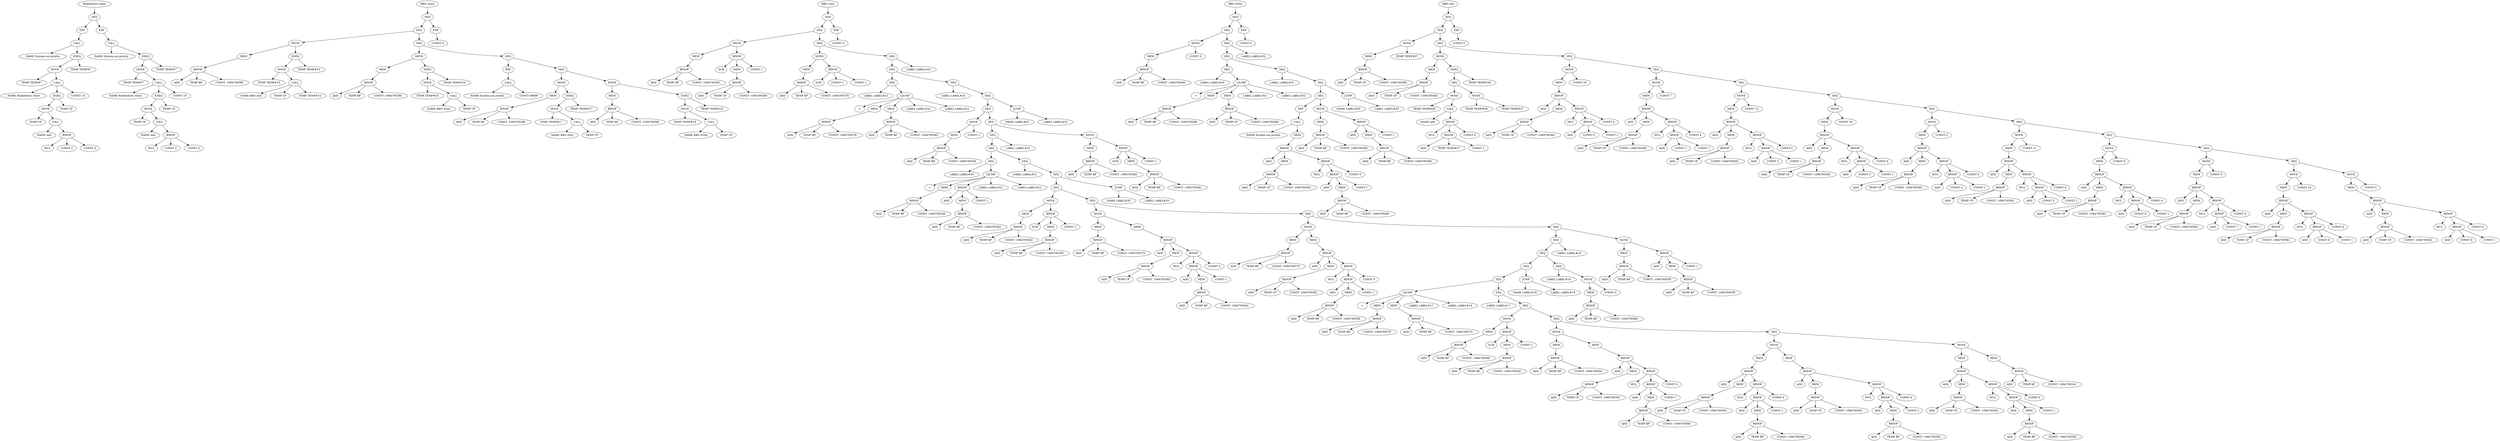digraph IRTree {
fragment1_0 -> fragment1_1
fragment1_1 -> fragment1_2
fragment1_2 -> fragment1_3
fragment1_3 -> fragment1_4
fragment1_3 -> fragment1_5
fragment1_5 -> fragment1_6
fragment1_6 -> fragment1_7
fragment1_6 -> fragment1_8
fragment1_8 -> fragment1_9
fragment1_8 -> fragment1_10
fragment1_10 -> fragment1_11
fragment1_11 -> fragment1_12
fragment1_11 -> fragment1_13
fragment1_13 -> fragment1_14
fragment1_13 -> fragment1_15
fragment1_15 -> fragment1_16
fragment1_15 -> fragment1_17
fragment1_15 -> fragment1_18
fragment1_10 -> fragment1_19
fragment1_8 -> fragment1_20
fragment1_5 -> fragment1_21
fragment1_1 -> fragment1_22
fragment1_22 -> fragment1_23
fragment1_23 -> fragment1_24
fragment1_23 -> fragment1_25
fragment1_25 -> fragment1_26
fragment1_26 -> fragment1_27
fragment1_26 -> fragment1_28
fragment1_28 -> fragment1_29
fragment1_28 -> fragment1_30
fragment1_30 -> fragment1_31
fragment1_31 -> fragment1_32
fragment1_31 -> fragment1_33
fragment1_33 -> fragment1_34
fragment1_33 -> fragment1_35
fragment1_35 -> fragment1_36
fragment1_35 -> fragment1_37
fragment1_35 -> fragment1_38
fragment1_30 -> fragment1_39
fragment1_28 -> fragment1_40
fragment1_25 -> fragment1_41
fragment1_0[ label = "BubbleSort::main" ]
fragment1_1[ label = "SEQ" ]
fragment1_2[ label = "EXP" ]
fragment1_3[ label = "CALL" ]
fragment1_4[ label = "NAME System.out.println" ]
fragment1_5[ label = "ESEQ" ]
fragment1_6[ label = "MOVE" ]
fragment1_7[ label = "TEMP TEMP#7" ]
fragment1_8[ label = "CALL" ]
fragment1_9[ label = "NAME BubbleSort::Start" ]
fragment1_10[ label = "ESEQ" ]
fragment1_11[ label = "MOVE" ]
fragment1_12[ label = "TEMP CP" ]
fragment1_13[ label = "CALL" ]
fragment1_14[ label = "NAME new" ]
fragment1_15[ label = "BINOP" ]
fragment1_16[ label = "MUL" ]
fragment1_17[ label = "CONST 2" ]
fragment1_18[ label = "CONST 4" ]
fragment1_19[ label = "TEMP CP" ]
fragment1_20[ label = "CONST 10" ]
fragment1_21[ label = "TEMP TEMP#7" ]
fragment1_22[ label = "EXP" ]
fragment1_23[ label = "CALL" ]
fragment1_24[ label = "NAME System.out.println" ]
fragment1_25[ label = "ESEQ" ]
fragment1_26[ label = "MOVE" ]
fragment1_27[ label = "TEMP TEMP#7" ]
fragment1_28[ label = "CALL" ]
fragment1_29[ label = "NAME BubbleSort::Start" ]
fragment1_30[ label = "ESEQ" ]
fragment1_31[ label = "MOVE" ]
fragment1_32[ label = "TEMP CP" ]
fragment1_33[ label = "CALL" ]
fragment1_34[ label = "NAME new" ]
fragment1_35[ label = "BINOP" ]
fragment1_36[ label = "MUL" ]
fragment1_37[ label = "CONST 2" ]
fragment1_38[ label = "CONST 4" ]
fragment1_39[ label = "TEMP CP" ]
fragment1_40[ label = "CONST 10" ]
fragment1_41[ label = "TEMP TEMP#7" ]
fragment2_0 -> fragment2_1
fragment2_1 -> fragment2_2
fragment2_2 -> fragment2_3
fragment2_3 -> fragment2_4
fragment2_4 -> fragment2_5
fragment2_5 -> fragment2_6
fragment2_5 -> fragment2_7
fragment2_5 -> fragment2_8
fragment2_3 -> fragment2_9
fragment2_9 -> fragment2_10
fragment2_10 -> fragment2_11
fragment2_10 -> fragment2_12
fragment2_12 -> fragment2_13
fragment2_12 -> fragment2_14
fragment2_12 -> fragment2_15
fragment2_9 -> fragment2_16
fragment2_2 -> fragment2_17
fragment2_17 -> fragment2_18
fragment2_18 -> fragment2_19
fragment2_19 -> fragment2_20
fragment2_20 -> fragment2_21
fragment2_20 -> fragment2_22
fragment2_20 -> fragment2_23
fragment2_18 -> fragment2_24
fragment2_24 -> fragment2_25
fragment2_25 -> fragment2_26
fragment2_25 -> fragment2_27
fragment2_27 -> fragment2_28
fragment2_27 -> fragment2_29
fragment2_24 -> fragment2_30
fragment2_17 -> fragment2_31
fragment2_31 -> fragment2_32
fragment2_32 -> fragment2_33
fragment2_33 -> fragment2_34
fragment2_33 -> fragment2_35
fragment2_31 -> fragment2_36
fragment2_36 -> fragment2_37
fragment2_37 -> fragment2_38
fragment2_38 -> fragment2_39
fragment2_39 -> fragment2_40
fragment2_39 -> fragment2_41
fragment2_39 -> fragment2_42
fragment2_37 -> fragment2_43
fragment2_43 -> fragment2_44
fragment2_44 -> fragment2_45
fragment2_44 -> fragment2_46
fragment2_46 -> fragment2_47
fragment2_46 -> fragment2_48
fragment2_43 -> fragment2_49
fragment2_36 -> fragment2_50
fragment2_50 -> fragment2_51
fragment2_51 -> fragment2_52
fragment2_52 -> fragment2_53
fragment2_52 -> fragment2_54
fragment2_52 -> fragment2_55
fragment2_50 -> fragment2_56
fragment2_56 -> fragment2_57
fragment2_57 -> fragment2_58
fragment2_57 -> fragment2_59
fragment2_59 -> fragment2_60
fragment2_59 -> fragment2_61
fragment2_56 -> fragment2_62
fragment2_1 -> fragment2_63
fragment2_63 -> fragment2_64
fragment2_0[ label = "BBS::Start" ]
fragment2_1[ label = "SEQ" ]
fragment2_2[ label = "SEQ" ]
fragment2_3[ label = "MOVE" ]
fragment2_4[ label = "MEM" ]
fragment2_5[ label = "BINOP" ]
fragment2_6[ label = "ADD" ]
fragment2_7[ label = "TEMP BP" ]
fragment2_8[ label = "CONST -1094795586" ]
fragment2_9[ label = "ESEQ" ]
fragment2_10[ label = "MOVE" ]
fragment2_11[ label = "TEMP TEMP#15" ]
fragment2_12[ label = "CALL" ]
fragment2_13[ label = "NAME BBS::Init" ]
fragment2_14[ label = "TEMP CP" ]
fragment2_15[ label = "TEMP TEMP#14" ]
fragment2_16[ label = "TEMP TEMP#15" ]
fragment2_17[ label = "SEQ" ]
fragment2_18[ label = "MOVE" ]
fragment2_19[ label = "MEM" ]
fragment2_20[ label = "BINOP" ]
fragment2_21[ label = "ADD" ]
fragment2_22[ label = "TEMP BP" ]
fragment2_23[ label = "CONST -1094795586" ]
fragment2_24[ label = "ESEQ" ]
fragment2_25[ label = "MOVE" ]
fragment2_26[ label = "TEMP TEMP#16" ]
fragment2_27[ label = "CALL" ]
fragment2_28[ label = "NAME BBS::Print" ]
fragment2_29[ label = "TEMP CP" ]
fragment2_30[ label = "TEMP TEMP#16" ]
fragment2_31[ label = "SEQ" ]
fragment2_32[ label = "EXP" ]
fragment2_33[ label = "CALL" ]
fragment2_34[ label = "NAME System.out.println" ]
fragment2_35[ label = "CONST 99999" ]
fragment2_36[ label = "SEQ" ]
fragment2_37[ label = "MOVE" ]
fragment2_38[ label = "MEM" ]
fragment2_39[ label = "BINOP" ]
fragment2_40[ label = "ADD" ]
fragment2_41[ label = "TEMP BP" ]
fragment2_42[ label = "CONST -1094795586" ]
fragment2_43[ label = "ESEQ" ]
fragment2_44[ label = "MOVE" ]
fragment2_45[ label = "TEMP TEMP#17" ]
fragment2_46[ label = "CALL" ]
fragment2_47[ label = "NAME BBS::Sort" ]
fragment2_48[ label = "TEMP CP" ]
fragment2_49[ label = "TEMP TEMP#17" ]
fragment2_50[ label = "MOVE" ]
fragment2_51[ label = "MEM" ]
fragment2_52[ label = "BINOP" ]
fragment2_53[ label = "ADD" ]
fragment2_54[ label = "TEMP BP" ]
fragment2_55[ label = "CONST -1094795586" ]
fragment2_56[ label = "ESEQ" ]
fragment2_57[ label = "MOVE" ]
fragment2_58[ label = "TEMP TEMP#18" ]
fragment2_59[ label = "CALL" ]
fragment2_60[ label = "NAME BBS::Print" ]
fragment2_61[ label = "TEMP CP" ]
fragment2_62[ label = "TEMP TEMP#18" ]
fragment2_63[ label = "EXP" ]
fragment2_64[ label = "CONST 0" ]
fragment3_0 -> fragment3_1
fragment3_1 -> fragment3_2
fragment3_2 -> fragment3_3
fragment3_3 -> fragment3_4
fragment3_4 -> fragment3_5
fragment3_5 -> fragment3_6
fragment3_5 -> fragment3_7
fragment3_5 -> fragment3_8
fragment3_3 -> fragment3_9
fragment3_9 -> fragment3_10
fragment3_9 -> fragment3_11
fragment3_11 -> fragment3_12
fragment3_12 -> fragment3_13
fragment3_12 -> fragment3_14
fragment3_12 -> fragment3_15
fragment3_9 -> fragment3_16
fragment3_2 -> fragment3_17
fragment3_17 -> fragment3_18
fragment3_18 -> fragment3_19
fragment3_19 -> fragment3_20
fragment3_20 -> fragment3_21
fragment3_20 -> fragment3_22
fragment3_20 -> fragment3_23
fragment3_18 -> fragment3_24
fragment3_24 -> fragment3_25
fragment3_24 -> fragment3_26
fragment3_24 -> fragment3_27
fragment3_17 -> fragment3_28
fragment3_28 -> fragment3_29
fragment3_29 -> fragment3_30
fragment3_30 -> fragment3_31
fragment3_30 -> fragment3_32
fragment3_32 -> fragment3_33
fragment3_32 -> fragment3_34
fragment3_34 -> fragment3_35
fragment3_35 -> fragment3_36
fragment3_35 -> fragment3_37
fragment3_35 -> fragment3_38
fragment3_32 -> fragment3_39
fragment3_39 -> fragment3_40
fragment3_40 -> fragment3_41
fragment3_40 -> fragment3_42
fragment3_40 -> fragment3_43
fragment3_32 -> fragment3_44
fragment3_32 -> fragment3_45
fragment3_29 -> fragment3_46
fragment3_46 -> fragment3_47
fragment3_46 -> fragment3_48
fragment3_48 -> fragment3_49
fragment3_49 -> fragment3_50
fragment3_50 -> fragment3_51
fragment3_51 -> fragment3_52
fragment3_52 -> fragment3_53
fragment3_52 -> fragment3_54
fragment3_52 -> fragment3_55
fragment3_50 -> fragment3_56
fragment3_49 -> fragment3_57
fragment3_57 -> fragment3_58
fragment3_58 -> fragment3_59
fragment3_59 -> fragment3_60
fragment3_60 -> fragment3_61
fragment3_60 -> fragment3_62
fragment3_62 -> fragment3_63
fragment3_62 -> fragment3_64
fragment3_64 -> fragment3_65
fragment3_65 -> fragment3_66
fragment3_65 -> fragment3_67
fragment3_65 -> fragment3_68
fragment3_62 -> fragment3_69
fragment3_69 -> fragment3_70
fragment3_69 -> fragment3_71
fragment3_71 -> fragment3_72
fragment3_72 -> fragment3_73
fragment3_72 -> fragment3_74
fragment3_72 -> fragment3_75
fragment3_69 -> fragment3_76
fragment3_62 -> fragment3_77
fragment3_62 -> fragment3_78
fragment3_59 -> fragment3_79
fragment3_79 -> fragment3_80
fragment3_79 -> fragment3_81
fragment3_81 -> fragment3_82
fragment3_82 -> fragment3_83
fragment3_83 -> fragment3_84
fragment3_84 -> fragment3_85
fragment3_85 -> fragment3_86
fragment3_85 -> fragment3_87
fragment3_85 -> fragment3_88
fragment3_83 -> fragment3_89
fragment3_89 -> fragment3_90
fragment3_89 -> fragment3_91
fragment3_91 -> fragment3_92
fragment3_92 -> fragment3_93
fragment3_92 -> fragment3_94
fragment3_92 -> fragment3_95
fragment3_89 -> fragment3_96
fragment3_82 -> fragment3_97
fragment3_97 -> fragment3_98
fragment3_98 -> fragment3_99
fragment3_99 -> fragment3_100
fragment3_100 -> fragment3_101
fragment3_100 -> fragment3_102
fragment3_100 -> fragment3_103
fragment3_98 -> fragment3_104
fragment3_104 -> fragment3_105
fragment3_105 -> fragment3_106
fragment3_105 -> fragment3_107
fragment3_107 -> fragment3_108
fragment3_108 -> fragment3_109
fragment3_108 -> fragment3_110
fragment3_108 -> fragment3_111
fragment3_105 -> fragment3_112
fragment3_112 -> fragment3_113
fragment3_112 -> fragment3_114
fragment3_114 -> fragment3_115
fragment3_114 -> fragment3_116
fragment3_116 -> fragment3_117
fragment3_117 -> fragment3_118
fragment3_117 -> fragment3_119
fragment3_117 -> fragment3_120
fragment3_114 -> fragment3_121
fragment3_112 -> fragment3_122
fragment3_97 -> fragment3_123
fragment3_123 -> fragment3_124
fragment3_124 -> fragment3_125
fragment3_125 -> fragment3_126
fragment3_126 -> fragment3_127
fragment3_126 -> fragment3_128
fragment3_126 -> fragment3_129
fragment3_124 -> fragment3_130
fragment3_130 -> fragment3_131
fragment3_131 -> fragment3_132
fragment3_131 -> fragment3_133
fragment3_133 -> fragment3_134
fragment3_134 -> fragment3_135
fragment3_134 -> fragment3_136
fragment3_134 -> fragment3_137
fragment3_131 -> fragment3_138
fragment3_138 -> fragment3_139
fragment3_138 -> fragment3_140
fragment3_140 -> fragment3_141
fragment3_140 -> fragment3_142
fragment3_142 -> fragment3_143
fragment3_143 -> fragment3_144
fragment3_143 -> fragment3_145
fragment3_143 -> fragment3_146
fragment3_140 -> fragment3_147
fragment3_138 -> fragment3_148
fragment3_123 -> fragment3_149
fragment3_149 -> fragment3_150
fragment3_150 -> fragment3_151
fragment3_151 -> fragment3_152
fragment3_152 -> fragment3_153
fragment3_153 -> fragment3_154
fragment3_154 -> fragment3_155
fragment3_154 -> fragment3_156
fragment3_156 -> fragment3_157
fragment3_157 -> fragment3_158
fragment3_157 -> fragment3_159
fragment3_157 -> fragment3_160
fragment3_154 -> fragment3_161
fragment3_161 -> fragment3_162
fragment3_162 -> fragment3_163
fragment3_162 -> fragment3_164
fragment3_162 -> fragment3_165
fragment3_154 -> fragment3_166
fragment3_154 -> fragment3_167
fragment3_153 -> fragment3_168
fragment3_168 -> fragment3_169
fragment3_168 -> fragment3_170
fragment3_170 -> fragment3_171
fragment3_171 -> fragment3_172
fragment3_172 -> fragment3_173
fragment3_173 -> fragment3_174
fragment3_173 -> fragment3_175
fragment3_173 -> fragment3_176
fragment3_171 -> fragment3_177
fragment3_177 -> fragment3_178
fragment3_177 -> fragment3_179
fragment3_179 -> fragment3_180
fragment3_180 -> fragment3_181
fragment3_180 -> fragment3_182
fragment3_180 -> fragment3_183
fragment3_177 -> fragment3_184
fragment3_170 -> fragment3_185
fragment3_185 -> fragment3_186
fragment3_186 -> fragment3_187
fragment3_187 -> fragment3_188
fragment3_188 -> fragment3_189
fragment3_188 -> fragment3_190
fragment3_188 -> fragment3_191
fragment3_186 -> fragment3_192
fragment3_192 -> fragment3_193
fragment3_193 -> fragment3_194
fragment3_193 -> fragment3_195
fragment3_195 -> fragment3_196
fragment3_196 -> fragment3_197
fragment3_196 -> fragment3_198
fragment3_196 -> fragment3_199
fragment3_193 -> fragment3_200
fragment3_200 -> fragment3_201
fragment3_200 -> fragment3_202
fragment3_202 -> fragment3_203
fragment3_202 -> fragment3_204
fragment3_204 -> fragment3_205
fragment3_205 -> fragment3_206
fragment3_205 -> fragment3_207
fragment3_205 -> fragment3_208
fragment3_202 -> fragment3_209
fragment3_200 -> fragment3_210
fragment3_185 -> fragment3_211
fragment3_211 -> fragment3_212
fragment3_212 -> fragment3_213
fragment3_213 -> fragment3_214
fragment3_214 -> fragment3_215
fragment3_214 -> fragment3_216
fragment3_216 -> fragment3_217
fragment3_217 -> fragment3_218
fragment3_217 -> fragment3_219
fragment3_217 -> fragment3_220
fragment3_214 -> fragment3_221
fragment3_221 -> fragment3_222
fragment3_221 -> fragment3_223
fragment3_223 -> fragment3_224
fragment3_223 -> fragment3_225
fragment3_225 -> fragment3_226
fragment3_226 -> fragment3_227
fragment3_226 -> fragment3_228
fragment3_226 -> fragment3_229
fragment3_223 -> fragment3_230
fragment3_221 -> fragment3_231
fragment3_212 -> fragment3_232
fragment3_232 -> fragment3_233
fragment3_233 -> fragment3_234
fragment3_233 -> fragment3_235
fragment3_235 -> fragment3_236
fragment3_236 -> fragment3_237
fragment3_236 -> fragment3_238
fragment3_236 -> fragment3_239
fragment3_233 -> fragment3_240
fragment3_240 -> fragment3_241
fragment3_240 -> fragment3_242
fragment3_242 -> fragment3_243
fragment3_242 -> fragment3_244
fragment3_244 -> fragment3_245
fragment3_245 -> fragment3_246
fragment3_245 -> fragment3_247
fragment3_245 -> fragment3_248
fragment3_242 -> fragment3_249
fragment3_240 -> fragment3_250
fragment3_211 -> fragment3_251
fragment3_251 -> fragment3_252
fragment3_252 -> fragment3_253
fragment3_253 -> fragment3_254
fragment3_253 -> fragment3_255
fragment3_255 -> fragment3_256
fragment3_256 -> fragment3_257
fragment3_256 -> fragment3_258
fragment3_256 -> fragment3_259
fragment3_253 -> fragment3_260
fragment3_260 -> fragment3_261
fragment3_260 -> fragment3_262
fragment3_262 -> fragment3_263
fragment3_262 -> fragment3_264
fragment3_264 -> fragment3_265
fragment3_265 -> fragment3_266
fragment3_265 -> fragment3_267
fragment3_265 -> fragment3_268
fragment3_262 -> fragment3_269
fragment3_260 -> fragment3_270
fragment3_251 -> fragment3_271
fragment3_271 -> fragment3_272
fragment3_272 -> fragment3_273
fragment3_272 -> fragment3_274
fragment3_272 -> fragment3_275
fragment3_152 -> fragment3_276
fragment3_276 -> fragment3_277
fragment3_276 -> fragment3_278
fragment3_151 -> fragment3_279
fragment3_279 -> fragment3_280
fragment3_279 -> fragment3_281
fragment3_281 -> fragment3_282
fragment3_282 -> fragment3_283
fragment3_283 -> fragment3_284
fragment3_283 -> fragment3_285
fragment3_283 -> fragment3_286
fragment3_281 -> fragment3_287
fragment3_150 -> fragment3_288
fragment3_149 -> fragment3_289
fragment3_289 -> fragment3_290
fragment3_290 -> fragment3_291
fragment3_291 -> fragment3_292
fragment3_291 -> fragment3_293
fragment3_291 -> fragment3_294
fragment3_289 -> fragment3_295
fragment3_295 -> fragment3_296
fragment3_295 -> fragment3_297
fragment3_297 -> fragment3_298
fragment3_298 -> fragment3_299
fragment3_298 -> fragment3_300
fragment3_298 -> fragment3_301
fragment3_295 -> fragment3_302
fragment3_81 -> fragment3_303
fragment3_303 -> fragment3_304
fragment3_303 -> fragment3_305
fragment3_58 -> fragment3_306
fragment3_57 -> fragment3_307
fragment3_307 -> fragment3_308
fragment3_308 -> fragment3_309
fragment3_309 -> fragment3_310
fragment3_309 -> fragment3_311
fragment3_309 -> fragment3_312
fragment3_307 -> fragment3_313
fragment3_313 -> fragment3_314
fragment3_313 -> fragment3_315
fragment3_315 -> fragment3_316
fragment3_316 -> fragment3_317
fragment3_316 -> fragment3_318
fragment3_316 -> fragment3_319
fragment3_313 -> fragment3_320
fragment3_48 -> fragment3_321
fragment3_321 -> fragment3_322
fragment3_321 -> fragment3_323
fragment3_28 -> fragment3_324
fragment3_1 -> fragment3_325
fragment3_325 -> fragment3_326
fragment3_0[ label = "BBS::Sort" ]
fragment3_1[ label = "SEQ" ]
fragment3_2[ label = "SEQ" ]
fragment3_3[ label = "MOVE" ]
fragment3_4[ label = "MEM" ]
fragment3_5[ label = "BINOP" ]
fragment3_6[ label = "ADD" ]
fragment3_7[ label = "TEMP BP" ]
fragment3_8[ label = "CONST -1094795582" ]
fragment3_9[ label = "BINOP" ]
fragment3_10[ label = "SUB" ]
fragment3_11[ label = "MEM" ]
fragment3_12[ label = "BINOP" ]
fragment3_13[ label = "ADD" ]
fragment3_14[ label = "TEMP CP" ]
fragment3_15[ label = "CONST -1094795586" ]
fragment3_16[ label = "CONST 1" ]
fragment3_17[ label = "SEQ" ]
fragment3_18[ label = "MOVE" ]
fragment3_19[ label = "MEM" ]
fragment3_20[ label = "BINOP" ]
fragment3_21[ label = "ADD" ]
fragment3_22[ label = "TEMP BP" ]
fragment3_23[ label = "CONST -1094795578" ]
fragment3_24[ label = "BINOP" ]
fragment3_25[ label = "SUB" ]
fragment3_26[ label = "CONST 0" ]
fragment3_27[ label = "CONST 1" ]
fragment3_28[ label = "SEQ" ]
fragment3_29[ label = "SEQ" ]
fragment3_30[ label = "SEQ" ]
fragment3_31[ label = "LABEL LABEL#23" ]
fragment3_32[ label = "CJUMP" ]
fragment3_33[ label = "<" ]
fragment3_34[ label = "MEM" ]
fragment3_35[ label = "BINOP" ]
fragment3_36[ label = "ADD" ]
fragment3_37[ label = "TEMP BP" ]
fragment3_38[ label = "CONST -1094795578" ]
fragment3_39[ label = "MEM" ]
fragment3_40[ label = "BINOP" ]
fragment3_41[ label = "ADD" ]
fragment3_42[ label = "TEMP BP" ]
fragment3_43[ label = "CONST -1094795582" ]
fragment3_44[ label = "LABEL LABEL#24" ]
fragment3_45[ label = "LABEL LABEL#25" ]
fragment3_46[ label = "SEQ" ]
fragment3_47[ label = "LABEL LABEL#24" ]
fragment3_48[ label = "SEQ" ]
fragment3_49[ label = "SEQ" ]
fragment3_50[ label = "MOVE" ]
fragment3_51[ label = "MEM" ]
fragment3_52[ label = "BINOP" ]
fragment3_53[ label = "ADD" ]
fragment3_54[ label = "TEMP BP" ]
fragment3_55[ label = "CONST -1094795558" ]
fragment3_56[ label = "CONST 1" ]
fragment3_57[ label = "SEQ" ]
fragment3_58[ label = "SEQ" ]
fragment3_59[ label = "SEQ" ]
fragment3_60[ label = "SEQ" ]
fragment3_61[ label = "LABEL LABEL#20" ]
fragment3_62[ label = "CJUMP" ]
fragment3_63[ label = "<" ]
fragment3_64[ label = "MEM" ]
fragment3_65[ label = "BINOP" ]
fragment3_66[ label = "ADD" ]
fragment3_67[ label = "TEMP BP" ]
fragment3_68[ label = "CONST -1094795558" ]
fragment3_69[ label = "BINOP" ]
fragment3_70[ label = "ADD" ]
fragment3_71[ label = "MEM" ]
fragment3_72[ label = "BINOP" ]
fragment3_73[ label = "ADD" ]
fragment3_74[ label = "TEMP BP" ]
fragment3_75[ label = "CONST -1094795582" ]
fragment3_76[ label = "CONST 1" ]
fragment3_77[ label = "LABEL LABEL#21" ]
fragment3_78[ label = "LABEL LABEL#22" ]
fragment3_79[ label = "SEQ" ]
fragment3_80[ label = "LABEL LABEL#21" ]
fragment3_81[ label = "SEQ" ]
fragment3_82[ label = "SEQ" ]
fragment3_83[ label = "MOVE" ]
fragment3_84[ label = "MEM" ]
fragment3_85[ label = "BINOP" ]
fragment3_86[ label = "ADD" ]
fragment3_87[ label = "TEMP BP" ]
fragment3_88[ label = "CONST -1094795562" ]
fragment3_89[ label = "BINOP" ]
fragment3_90[ label = "SUB" ]
fragment3_91[ label = "MEM" ]
fragment3_92[ label = "BINOP" ]
fragment3_93[ label = "ADD" ]
fragment3_94[ label = "TEMP BP" ]
fragment3_95[ label = "CONST -1094795558" ]
fragment3_96[ label = "CONST 1" ]
fragment3_97[ label = "SEQ" ]
fragment3_98[ label = "MOVE" ]
fragment3_99[ label = "MEM" ]
fragment3_100[ label = "BINOP" ]
fragment3_101[ label = "ADD" ]
fragment3_102[ label = "TEMP BP" ]
fragment3_103[ label = "CONST -1094795574" ]
fragment3_104[ label = "MEM" ]
fragment3_105[ label = "BINOP" ]
fragment3_106[ label = "ADD" ]
fragment3_107[ label = "MEM" ]
fragment3_108[ label = "BINOP" ]
fragment3_109[ label = "ADD" ]
fragment3_110[ label = "TEMP CP" ]
fragment3_111[ label = "CONST -1094795582" ]
fragment3_112[ label = "BINOP" ]
fragment3_113[ label = "MUL" ]
fragment3_114[ label = "BINOP" ]
fragment3_115[ label = "ADD" ]
fragment3_116[ label = "MEM" ]
fragment3_117[ label = "BINOP" ]
fragment3_118[ label = "ADD" ]
fragment3_119[ label = "TEMP BP" ]
fragment3_120[ label = "CONST -1094795562" ]
fragment3_121[ label = "CONST 1" ]
fragment3_122[ label = "CONST 4" ]
fragment3_123[ label = "SEQ" ]
fragment3_124[ label = "MOVE" ]
fragment3_125[ label = "MEM" ]
fragment3_126[ label = "BINOP" ]
fragment3_127[ label = "ADD" ]
fragment3_128[ label = "TEMP BP" ]
fragment3_129[ label = "CONST -1094795570" ]
fragment3_130[ label = "MEM" ]
fragment3_131[ label = "BINOP" ]
fragment3_132[ label = "ADD" ]
fragment3_133[ label = "MEM" ]
fragment3_134[ label = "BINOP" ]
fragment3_135[ label = "ADD" ]
fragment3_136[ label = "TEMP CP" ]
fragment3_137[ label = "CONST -1094795582" ]
fragment3_138[ label = "BINOP" ]
fragment3_139[ label = "MUL" ]
fragment3_140[ label = "BINOP" ]
fragment3_141[ label = "ADD" ]
fragment3_142[ label = "MEM" ]
fragment3_143[ label = "BINOP" ]
fragment3_144[ label = "ADD" ]
fragment3_145[ label = "TEMP BP" ]
fragment3_146[ label = "CONST -1094795558" ]
fragment3_147[ label = "CONST 1" ]
fragment3_148[ label = "CONST 4" ]
fragment3_149[ label = "SEQ" ]
fragment3_150[ label = "SEQ" ]
fragment3_151[ label = "SEQ" ]
fragment3_152[ label = "SEQ" ]
fragment3_153[ label = "SEQ" ]
fragment3_154[ label = "CJUMP" ]
fragment3_155[ label = "<" ]
fragment3_156[ label = "MEM" ]
fragment3_157[ label = "BINOP" ]
fragment3_158[ label = "ADD" ]
fragment3_159[ label = "TEMP BP" ]
fragment3_160[ label = "CONST -1094795570" ]
fragment3_161[ label = "MEM" ]
fragment3_162[ label = "BINOP" ]
fragment3_163[ label = "ADD" ]
fragment3_164[ label = "TEMP BP" ]
fragment3_165[ label = "CONST -1094795574" ]
fragment3_166[ label = "LABEL LABEL#17" ]
fragment3_167[ label = "LABEL LABEL#18" ]
fragment3_168[ label = "SEQ" ]
fragment3_169[ label = "LABEL LABEL#17" ]
fragment3_170[ label = "SEQ" ]
fragment3_171[ label = "MOVE" ]
fragment3_172[ label = "MEM" ]
fragment3_173[ label = "BINOP" ]
fragment3_174[ label = "ADD" ]
fragment3_175[ label = "TEMP BP" ]
fragment3_176[ label = "CONST -1094795566" ]
fragment3_177[ label = "BINOP" ]
fragment3_178[ label = "SUB" ]
fragment3_179[ label = "MEM" ]
fragment3_180[ label = "BINOP" ]
fragment3_181[ label = "ADD" ]
fragment3_182[ label = "TEMP BP" ]
fragment3_183[ label = "CONST -1094795558" ]
fragment3_184[ label = "CONST 1" ]
fragment3_185[ label = "SEQ" ]
fragment3_186[ label = "MOVE" ]
fragment3_187[ label = "MEM" ]
fragment3_188[ label = "BINOP" ]
fragment3_189[ label = "ADD" ]
fragment3_190[ label = "TEMP BP" ]
fragment3_191[ label = "CONST -1094795554" ]
fragment3_192[ label = "MEM" ]
fragment3_193[ label = "BINOP" ]
fragment3_194[ label = "ADD" ]
fragment3_195[ label = "MEM" ]
fragment3_196[ label = "BINOP" ]
fragment3_197[ label = "ADD" ]
fragment3_198[ label = "TEMP CP" ]
fragment3_199[ label = "CONST -1094795582" ]
fragment3_200[ label = "BINOP" ]
fragment3_201[ label = "MUL" ]
fragment3_202[ label = "BINOP" ]
fragment3_203[ label = "ADD" ]
fragment3_204[ label = "MEM" ]
fragment3_205[ label = "BINOP" ]
fragment3_206[ label = "ADD" ]
fragment3_207[ label = "TEMP BP" ]
fragment3_208[ label = "CONST -1094795566" ]
fragment3_209[ label = "CONST 1" ]
fragment3_210[ label = "CONST 4" ]
fragment3_211[ label = "SEQ" ]
fragment3_212[ label = "MOVE" ]
fragment3_213[ label = "MEM" ]
fragment3_214[ label = "BINOP" ]
fragment3_215[ label = "ADD" ]
fragment3_216[ label = "MEM" ]
fragment3_217[ label = "BINOP" ]
fragment3_218[ label = "ADD" ]
fragment3_219[ label = "TEMP CP" ]
fragment3_220[ label = "CONST -1094795582" ]
fragment3_221[ label = "BINOP" ]
fragment3_222[ label = "MUL" ]
fragment3_223[ label = "BINOP" ]
fragment3_224[ label = "ADD" ]
fragment3_225[ label = "MEM" ]
fragment3_226[ label = "BINOP" ]
fragment3_227[ label = "ADD" ]
fragment3_228[ label = "TEMP BP" ]
fragment3_229[ label = "CONST -1094795566" ]
fragment3_230[ label = "CONST 1" ]
fragment3_231[ label = "CONST 4" ]
fragment3_232[ label = "MEM" ]
fragment3_233[ label = "BINOP" ]
fragment3_234[ label = "ADD" ]
fragment3_235[ label = "MEM" ]
fragment3_236[ label = "BINOP" ]
fragment3_237[ label = "ADD" ]
fragment3_238[ label = "TEMP CP" ]
fragment3_239[ label = "CONST -1094795582" ]
fragment3_240[ label = "BINOP" ]
fragment3_241[ label = "MUL" ]
fragment3_242[ label = "BINOP" ]
fragment3_243[ label = "ADD" ]
fragment3_244[ label = "MEM" ]
fragment3_245[ label = "BINOP" ]
fragment3_246[ label = "ADD" ]
fragment3_247[ label = "TEMP BP" ]
fragment3_248[ label = "CONST -1094795558" ]
fragment3_249[ label = "CONST 1" ]
fragment3_250[ label = "CONST 4" ]
fragment3_251[ label = "MOVE" ]
fragment3_252[ label = "MEM" ]
fragment3_253[ label = "BINOP" ]
fragment3_254[ label = "ADD" ]
fragment3_255[ label = "MEM" ]
fragment3_256[ label = "BINOP" ]
fragment3_257[ label = "ADD" ]
fragment3_258[ label = "TEMP CP" ]
fragment3_259[ label = "CONST -1094795582" ]
fragment3_260[ label = "BINOP" ]
fragment3_261[ label = "MUL" ]
fragment3_262[ label = "BINOP" ]
fragment3_263[ label = "ADD" ]
fragment3_264[ label = "MEM" ]
fragment3_265[ label = "BINOP" ]
fragment3_266[ label = "ADD" ]
fragment3_267[ label = "TEMP BP" ]
fragment3_268[ label = "CONST -1094795558" ]
fragment3_269[ label = "CONST 1" ]
fragment3_270[ label = "CONST 4" ]
fragment3_271[ label = "MEM" ]
fragment3_272[ label = "BINOP" ]
fragment3_273[ label = "ADD" ]
fragment3_274[ label = "TEMP BP" ]
fragment3_275[ label = "CONST -1094795554" ]
fragment3_276[ label = "JUMP" ]
fragment3_277[ label = "NAME LABEL#19" ]
fragment3_278[ label = "LABEL LABEL#19" ]
fragment3_279[ label = "SEQ" ]
fragment3_280[ label = "LABEL LABEL#18" ]
fragment3_281[ label = "MOVE" ]
fragment3_282[ label = "MEM" ]
fragment3_283[ label = "BINOP" ]
fragment3_284[ label = "ADD" ]
fragment3_285[ label = "TEMP BP" ]
fragment3_286[ label = "CONST -1094795586" ]
fragment3_287[ label = "CONST 0" ]
fragment3_288[ label = "LABEL LABEL#19" ]
fragment3_289[ label = "MOVE" ]
fragment3_290[ label = "MEM" ]
fragment3_291[ label = "BINOP" ]
fragment3_292[ label = "ADD" ]
fragment3_293[ label = "TEMP BP" ]
fragment3_294[ label = "CONST -1094795558" ]
fragment3_295[ label = "BINOP" ]
fragment3_296[ label = "ADD" ]
fragment3_297[ label = "MEM" ]
fragment3_298[ label = "BINOP" ]
fragment3_299[ label = "ADD" ]
fragment3_300[ label = "TEMP BP" ]
fragment3_301[ label = "CONST -1094795558" ]
fragment3_302[ label = "CONST 1" ]
fragment3_303[ label = "JUMP" ]
fragment3_304[ label = "NAME LABEL#20" ]
fragment3_305[ label = "LABEL LABEL#20" ]
fragment3_306[ label = "LABEL LABEL#22" ]
fragment3_307[ label = "MOVE" ]
fragment3_308[ label = "MEM" ]
fragment3_309[ label = "BINOP" ]
fragment3_310[ label = "ADD" ]
fragment3_311[ label = "TEMP BP" ]
fragment3_312[ label = "CONST -1094795582" ]
fragment3_313[ label = "BINOP" ]
fragment3_314[ label = "SUB" ]
fragment3_315[ label = "MEM" ]
fragment3_316[ label = "BINOP" ]
fragment3_317[ label = "ADD" ]
fragment3_318[ label = "TEMP BP" ]
fragment3_319[ label = "CONST -1094795582" ]
fragment3_320[ label = "CONST 1" ]
fragment3_321[ label = "JUMP" ]
fragment3_322[ label = "NAME LABEL#23" ]
fragment3_323[ label = "LABEL LABEL#23" ]
fragment3_324[ label = "LABEL LABEL#25" ]
fragment3_325[ label = "EXP" ]
fragment3_326[ label = "CONST 0" ]
fragment4_0 -> fragment4_1
fragment4_1 -> fragment4_2
fragment4_2 -> fragment4_3
fragment4_3 -> fragment4_4
fragment4_4 -> fragment4_5
fragment4_5 -> fragment4_6
fragment4_5 -> fragment4_7
fragment4_5 -> fragment4_8
fragment4_3 -> fragment4_9
fragment4_2 -> fragment4_10
fragment4_10 -> fragment4_11
fragment4_11 -> fragment4_12
fragment4_12 -> fragment4_13
fragment4_12 -> fragment4_14
fragment4_14 -> fragment4_15
fragment4_14 -> fragment4_16
fragment4_16 -> fragment4_17
fragment4_17 -> fragment4_18
fragment4_17 -> fragment4_19
fragment4_17 -> fragment4_20
fragment4_14 -> fragment4_21
fragment4_21 -> fragment4_22
fragment4_22 -> fragment4_23
fragment4_22 -> fragment4_24
fragment4_22 -> fragment4_25
fragment4_14 -> fragment4_26
fragment4_14 -> fragment4_27
fragment4_11 -> fragment4_28
fragment4_28 -> fragment4_29
fragment4_28 -> fragment4_30
fragment4_30 -> fragment4_31
fragment4_31 -> fragment4_32
fragment4_32 -> fragment4_33
fragment4_33 -> fragment4_34
fragment4_33 -> fragment4_35
fragment4_35 -> fragment4_36
fragment4_36 -> fragment4_37
fragment4_36 -> fragment4_38
fragment4_38 -> fragment4_39
fragment4_39 -> fragment4_40
fragment4_39 -> fragment4_41
fragment4_39 -> fragment4_42
fragment4_36 -> fragment4_43
fragment4_43 -> fragment4_44
fragment4_43 -> fragment4_45
fragment4_45 -> fragment4_46
fragment4_45 -> fragment4_47
fragment4_47 -> fragment4_48
fragment4_48 -> fragment4_49
fragment4_48 -> fragment4_50
fragment4_48 -> fragment4_51
fragment4_45 -> fragment4_52
fragment4_43 -> fragment4_53
fragment4_31 -> fragment4_54
fragment4_54 -> fragment4_55
fragment4_55 -> fragment4_56
fragment4_56 -> fragment4_57
fragment4_56 -> fragment4_58
fragment4_56 -> fragment4_59
fragment4_54 -> fragment4_60
fragment4_60 -> fragment4_61
fragment4_60 -> fragment4_62
fragment4_62 -> fragment4_63
fragment4_63 -> fragment4_64
fragment4_63 -> fragment4_65
fragment4_63 -> fragment4_66
fragment4_60 -> fragment4_67
fragment4_30 -> fragment4_68
fragment4_68 -> fragment4_69
fragment4_68 -> fragment4_70
fragment4_10 -> fragment4_71
fragment4_1 -> fragment4_72
fragment4_72 -> fragment4_73
fragment4_0[ label = "BBS::Print" ]
fragment4_1[ label = "SEQ" ]
fragment4_2[ label = "SEQ" ]
fragment4_3[ label = "MOVE" ]
fragment4_4[ label = "MEM" ]
fragment4_5[ label = "BINOP" ]
fragment4_6[ label = "ADD" ]
fragment4_7[ label = "TEMP BP" ]
fragment4_8[ label = "CONST -1094795586" ]
fragment4_9[ label = "CONST 0" ]
fragment4_10[ label = "SEQ" ]
fragment4_11[ label = "SEQ" ]
fragment4_12[ label = "SEQ" ]
fragment4_13[ label = "LABEL LABEL#30" ]
fragment4_14[ label = "CJUMP" ]
fragment4_15[ label = "<" ]
fragment4_16[ label = "MEM" ]
fragment4_17[ label = "BINOP" ]
fragment4_18[ label = "ADD" ]
fragment4_19[ label = "TEMP BP" ]
fragment4_20[ label = "CONST -1094795586" ]
fragment4_21[ label = "MEM" ]
fragment4_22[ label = "BINOP" ]
fragment4_23[ label = "ADD" ]
fragment4_24[ label = "TEMP CP" ]
fragment4_25[ label = "CONST -1094795586" ]
fragment4_26[ label = "LABEL LABEL#31" ]
fragment4_27[ label = "LABEL LABEL#32" ]
fragment4_28[ label = "SEQ" ]
fragment4_29[ label = "LABEL LABEL#31" ]
fragment4_30[ label = "SEQ" ]
fragment4_31[ label = "SEQ" ]
fragment4_32[ label = "EXP" ]
fragment4_33[ label = "CALL" ]
fragment4_34[ label = "NAME System.out.println" ]
fragment4_35[ label = "MEM" ]
fragment4_36[ label = "BINOP" ]
fragment4_37[ label = "ADD" ]
fragment4_38[ label = "MEM" ]
fragment4_39[ label = "BINOP" ]
fragment4_40[ label = "ADD" ]
fragment4_41[ label = "TEMP CP" ]
fragment4_42[ label = "CONST -1094795582" ]
fragment4_43[ label = "BINOP" ]
fragment4_44[ label = "MUL" ]
fragment4_45[ label = "BINOP" ]
fragment4_46[ label = "ADD" ]
fragment4_47[ label = "MEM" ]
fragment4_48[ label = "BINOP" ]
fragment4_49[ label = "ADD" ]
fragment4_50[ label = "TEMP BP" ]
fragment4_51[ label = "CONST -1094795586" ]
fragment4_52[ label = "CONST 1" ]
fragment4_53[ label = "CONST 4" ]
fragment4_54[ label = "MOVE" ]
fragment4_55[ label = "MEM" ]
fragment4_56[ label = "BINOP" ]
fragment4_57[ label = "ADD" ]
fragment4_58[ label = "TEMP BP" ]
fragment4_59[ label = "CONST -1094795586" ]
fragment4_60[ label = "BINOP" ]
fragment4_61[ label = "ADD" ]
fragment4_62[ label = "MEM" ]
fragment4_63[ label = "BINOP" ]
fragment4_64[ label = "ADD" ]
fragment4_65[ label = "TEMP BP" ]
fragment4_66[ label = "CONST -1094795586" ]
fragment4_67[ label = "CONST 1" ]
fragment4_68[ label = "JUMP" ]
fragment4_69[ label = "NAME LABEL#30" ]
fragment4_70[ label = "LABEL LABEL#30" ]
fragment4_71[ label = "LABEL LABEL#32" ]
fragment4_72[ label = "EXP" ]
fragment4_73[ label = "CONST 0" ]
fragment5_0 -> fragment5_1
fragment5_1 -> fragment5_2
fragment5_2 -> fragment5_3
fragment5_3 -> fragment5_4
fragment5_4 -> fragment5_5
fragment5_5 -> fragment5_6
fragment5_5 -> fragment5_7
fragment5_5 -> fragment5_8
fragment5_3 -> fragment5_9
fragment5_2 -> fragment5_10
fragment5_10 -> fragment5_11
fragment5_11 -> fragment5_12
fragment5_12 -> fragment5_13
fragment5_13 -> fragment5_14
fragment5_13 -> fragment5_15
fragment5_13 -> fragment5_16
fragment5_11 -> fragment5_17
fragment5_17 -> fragment5_18
fragment5_18 -> fragment5_19
fragment5_19 -> fragment5_20
fragment5_19 -> fragment5_21
fragment5_21 -> fragment5_22
fragment5_21 -> fragment5_23
fragment5_23 -> fragment5_24
fragment5_23 -> fragment5_25
fragment5_25 -> fragment5_26
fragment5_25 -> fragment5_27
fragment5_25 -> fragment5_28
fragment5_23 -> fragment5_29
fragment5_18 -> fragment5_30
fragment5_30 -> fragment5_31
fragment5_30 -> fragment5_32
fragment5_17 -> fragment5_33
fragment5_10 -> fragment5_34
fragment5_34 -> fragment5_35
fragment5_35 -> fragment5_36
fragment5_36 -> fragment5_37
fragment5_37 -> fragment5_38
fragment5_37 -> fragment5_39
fragment5_39 -> fragment5_40
fragment5_40 -> fragment5_41
fragment5_40 -> fragment5_42
fragment5_40 -> fragment5_43
fragment5_37 -> fragment5_44
fragment5_44 -> fragment5_45
fragment5_44 -> fragment5_46
fragment5_46 -> fragment5_47
fragment5_46 -> fragment5_48
fragment5_46 -> fragment5_49
fragment5_44 -> fragment5_50
fragment5_35 -> fragment5_51
fragment5_34 -> fragment5_52
fragment5_52 -> fragment5_53
fragment5_53 -> fragment5_54
fragment5_54 -> fragment5_55
fragment5_55 -> fragment5_56
fragment5_55 -> fragment5_57
fragment5_57 -> fragment5_58
fragment5_58 -> fragment5_59
fragment5_58 -> fragment5_60
fragment5_58 -> fragment5_61
fragment5_55 -> fragment5_62
fragment5_62 -> fragment5_63
fragment5_62 -> fragment5_64
fragment5_64 -> fragment5_65
fragment5_64 -> fragment5_66
fragment5_64 -> fragment5_67
fragment5_62 -> fragment5_68
fragment5_53 -> fragment5_69
fragment5_52 -> fragment5_70
fragment5_70 -> fragment5_71
fragment5_71 -> fragment5_72
fragment5_72 -> fragment5_73
fragment5_73 -> fragment5_74
fragment5_73 -> fragment5_75
fragment5_75 -> fragment5_76
fragment5_76 -> fragment5_77
fragment5_76 -> fragment5_78
fragment5_76 -> fragment5_79
fragment5_73 -> fragment5_80
fragment5_80 -> fragment5_81
fragment5_80 -> fragment5_82
fragment5_82 -> fragment5_83
fragment5_82 -> fragment5_84
fragment5_82 -> fragment5_85
fragment5_80 -> fragment5_86
fragment5_71 -> fragment5_87
fragment5_70 -> fragment5_88
fragment5_88 -> fragment5_89
fragment5_89 -> fragment5_90
fragment5_90 -> fragment5_91
fragment5_91 -> fragment5_92
fragment5_91 -> fragment5_93
fragment5_93 -> fragment5_94
fragment5_94 -> fragment5_95
fragment5_94 -> fragment5_96
fragment5_94 -> fragment5_97
fragment5_91 -> fragment5_98
fragment5_98 -> fragment5_99
fragment5_98 -> fragment5_100
fragment5_100 -> fragment5_101
fragment5_100 -> fragment5_102
fragment5_100 -> fragment5_103
fragment5_98 -> fragment5_104
fragment5_89 -> fragment5_105
fragment5_88 -> fragment5_106
fragment5_106 -> fragment5_107
fragment5_107 -> fragment5_108
fragment5_108 -> fragment5_109
fragment5_109 -> fragment5_110
fragment5_109 -> fragment5_111
fragment5_111 -> fragment5_112
fragment5_112 -> fragment5_113
fragment5_112 -> fragment5_114
fragment5_112 -> fragment5_115
fragment5_109 -> fragment5_116
fragment5_116 -> fragment5_117
fragment5_116 -> fragment5_118
fragment5_118 -> fragment5_119
fragment5_118 -> fragment5_120
fragment5_118 -> fragment5_121
fragment5_116 -> fragment5_122
fragment5_107 -> fragment5_123
fragment5_106 -> fragment5_124
fragment5_124 -> fragment5_125
fragment5_125 -> fragment5_126
fragment5_126 -> fragment5_127
fragment5_127 -> fragment5_128
fragment5_127 -> fragment5_129
fragment5_129 -> fragment5_130
fragment5_130 -> fragment5_131
fragment5_130 -> fragment5_132
fragment5_130 -> fragment5_133
fragment5_127 -> fragment5_134
fragment5_134 -> fragment5_135
fragment5_134 -> fragment5_136
fragment5_136 -> fragment5_137
fragment5_136 -> fragment5_138
fragment5_136 -> fragment5_139
fragment5_134 -> fragment5_140
fragment5_125 -> fragment5_141
fragment5_124 -> fragment5_142
fragment5_142 -> fragment5_143
fragment5_143 -> fragment5_144
fragment5_144 -> fragment5_145
fragment5_145 -> fragment5_146
fragment5_145 -> fragment5_147
fragment5_147 -> fragment5_148
fragment5_148 -> fragment5_149
fragment5_148 -> fragment5_150
fragment5_148 -> fragment5_151
fragment5_145 -> fragment5_152
fragment5_152 -> fragment5_153
fragment5_152 -> fragment5_154
fragment5_154 -> fragment5_155
fragment5_154 -> fragment5_156
fragment5_154 -> fragment5_157
fragment5_152 -> fragment5_158
fragment5_143 -> fragment5_159
fragment5_142 -> fragment5_160
fragment5_160 -> fragment5_161
fragment5_161 -> fragment5_162
fragment5_162 -> fragment5_163
fragment5_163 -> fragment5_164
fragment5_163 -> fragment5_165
fragment5_165 -> fragment5_166
fragment5_166 -> fragment5_167
fragment5_166 -> fragment5_168
fragment5_166 -> fragment5_169
fragment5_163 -> fragment5_170
fragment5_170 -> fragment5_171
fragment5_170 -> fragment5_172
fragment5_172 -> fragment5_173
fragment5_172 -> fragment5_174
fragment5_172 -> fragment5_175
fragment5_170 -> fragment5_176
fragment5_161 -> fragment5_177
fragment5_160 -> fragment5_178
fragment5_178 -> fragment5_179
fragment5_179 -> fragment5_180
fragment5_180 -> fragment5_181
fragment5_181 -> fragment5_182
fragment5_181 -> fragment5_183
fragment5_183 -> fragment5_184
fragment5_184 -> fragment5_185
fragment5_184 -> fragment5_186
fragment5_184 -> fragment5_187
fragment5_181 -> fragment5_188
fragment5_188 -> fragment5_189
fragment5_188 -> fragment5_190
fragment5_190 -> fragment5_191
fragment5_190 -> fragment5_192
fragment5_190 -> fragment5_193
fragment5_188 -> fragment5_194
fragment5_179 -> fragment5_195
fragment5_178 -> fragment5_196
fragment5_196 -> fragment5_197
fragment5_197 -> fragment5_198
fragment5_198 -> fragment5_199
fragment5_198 -> fragment5_200
fragment5_200 -> fragment5_201
fragment5_201 -> fragment5_202
fragment5_201 -> fragment5_203
fragment5_201 -> fragment5_204
fragment5_198 -> fragment5_205
fragment5_205 -> fragment5_206
fragment5_205 -> fragment5_207
fragment5_207 -> fragment5_208
fragment5_207 -> fragment5_209
fragment5_207 -> fragment5_210
fragment5_205 -> fragment5_211
fragment5_196 -> fragment5_212
fragment5_1 -> fragment5_213
fragment5_213 -> fragment5_214
fragment5_0[ label = "BBS::Init" ]
fragment5_1[ label = "SEQ" ]
fragment5_2[ label = "SEQ" ]
fragment5_3[ label = "MOVE" ]
fragment5_4[ label = "MEM" ]
fragment5_5[ label = "BINOP" ]
fragment5_6[ label = "ADD" ]
fragment5_7[ label = "TEMP CP" ]
fragment5_8[ label = "CONST -1094795586" ]
fragment5_9[ label = "TEMP TEMP#37" ]
fragment5_10[ label = "SEQ" ]
fragment5_11[ label = "MOVE" ]
fragment5_12[ label = "MEM" ]
fragment5_13[ label = "BINOP" ]
fragment5_14[ label = "ADD" ]
fragment5_15[ label = "TEMP CP" ]
fragment5_16[ label = "CONST -1094795582" ]
fragment5_17[ label = "ESEQ" ]
fragment5_18[ label = "SEQ" ]
fragment5_19[ label = "MOVE" ]
fragment5_20[ label = "TEMP TEMP#38" ]
fragment5_21[ label = "CALL" ]
fragment5_22[ label = "NAME new" ]
fragment5_23[ label = "BINOP" ]
fragment5_24[ label = "MUL" ]
fragment5_25[ label = "BINOP" ]
fragment5_26[ label = "ADD" ]
fragment5_27[ label = "TEMP TEMP#37" ]
fragment5_28[ label = "CONST 1" ]
fragment5_29[ label = "CONST 4" ]
fragment5_30[ label = "MOVE" ]
fragment5_31[ label = "TEMP TEMP#38" ]
fragment5_32[ label = "TEMP TEMP#37" ]
fragment5_33[ label = "TEMP TEMP#38" ]
fragment5_34[ label = "SEQ" ]
fragment5_35[ label = "MOVE" ]
fragment5_36[ label = "MEM" ]
fragment5_37[ label = "BINOP" ]
fragment5_38[ label = "ADD" ]
fragment5_39[ label = "MEM" ]
fragment5_40[ label = "BINOP" ]
fragment5_41[ label = "ADD" ]
fragment5_42[ label = "TEMP CP" ]
fragment5_43[ label = "CONST -1094795582" ]
fragment5_44[ label = "BINOP" ]
fragment5_45[ label = "MUL" ]
fragment5_46[ label = "BINOP" ]
fragment5_47[ label = "ADD" ]
fragment5_48[ label = "CONST 0" ]
fragment5_49[ label = "CONST 1" ]
fragment5_50[ label = "CONST 4" ]
fragment5_51[ label = "CONST 20" ]
fragment5_52[ label = "SEQ" ]
fragment5_53[ label = "MOVE" ]
fragment5_54[ label = "MEM" ]
fragment5_55[ label = "BINOP" ]
fragment5_56[ label = "ADD" ]
fragment5_57[ label = "MEM" ]
fragment5_58[ label = "BINOP" ]
fragment5_59[ label = "ADD" ]
fragment5_60[ label = "TEMP CP" ]
fragment5_61[ label = "CONST -1094795582" ]
fragment5_62[ label = "BINOP" ]
fragment5_63[ label = "MUL" ]
fragment5_64[ label = "BINOP" ]
fragment5_65[ label = "ADD" ]
fragment5_66[ label = "CONST 1" ]
fragment5_67[ label = "CONST 1" ]
fragment5_68[ label = "CONST 4" ]
fragment5_69[ label = "CONST 7" ]
fragment5_70[ label = "SEQ" ]
fragment5_71[ label = "MOVE" ]
fragment5_72[ label = "MEM" ]
fragment5_73[ label = "BINOP" ]
fragment5_74[ label = "ADD" ]
fragment5_75[ label = "MEM" ]
fragment5_76[ label = "BINOP" ]
fragment5_77[ label = "ADD" ]
fragment5_78[ label = "TEMP CP" ]
fragment5_79[ label = "CONST -1094795582" ]
fragment5_80[ label = "BINOP" ]
fragment5_81[ label = "MUL" ]
fragment5_82[ label = "BINOP" ]
fragment5_83[ label = "ADD" ]
fragment5_84[ label = "CONST 2" ]
fragment5_85[ label = "CONST 1" ]
fragment5_86[ label = "CONST 4" ]
fragment5_87[ label = "CONST 12" ]
fragment5_88[ label = "SEQ" ]
fragment5_89[ label = "MOVE" ]
fragment5_90[ label = "MEM" ]
fragment5_91[ label = "BINOP" ]
fragment5_92[ label = "ADD" ]
fragment5_93[ label = "MEM" ]
fragment5_94[ label = "BINOP" ]
fragment5_95[ label = "ADD" ]
fragment5_96[ label = "TEMP CP" ]
fragment5_97[ label = "CONST -1094795582" ]
fragment5_98[ label = "BINOP" ]
fragment5_99[ label = "MUL" ]
fragment5_100[ label = "BINOP" ]
fragment5_101[ label = "ADD" ]
fragment5_102[ label = "CONST 3" ]
fragment5_103[ label = "CONST 1" ]
fragment5_104[ label = "CONST 4" ]
fragment5_105[ label = "CONST 18" ]
fragment5_106[ label = "SEQ" ]
fragment5_107[ label = "MOVE" ]
fragment5_108[ label = "MEM" ]
fragment5_109[ label = "BINOP" ]
fragment5_110[ label = "ADD" ]
fragment5_111[ label = "MEM" ]
fragment5_112[ label = "BINOP" ]
fragment5_113[ label = "ADD" ]
fragment5_114[ label = "TEMP CP" ]
fragment5_115[ label = "CONST -1094795582" ]
fragment5_116[ label = "BINOP" ]
fragment5_117[ label = "MUL" ]
fragment5_118[ label = "BINOP" ]
fragment5_119[ label = "ADD" ]
fragment5_120[ label = "CONST 4" ]
fragment5_121[ label = "CONST 1" ]
fragment5_122[ label = "CONST 4" ]
fragment5_123[ label = "CONST 2" ]
fragment5_124[ label = "SEQ" ]
fragment5_125[ label = "MOVE" ]
fragment5_126[ label = "MEM" ]
fragment5_127[ label = "BINOP" ]
fragment5_128[ label = "ADD" ]
fragment5_129[ label = "MEM" ]
fragment5_130[ label = "BINOP" ]
fragment5_131[ label = "ADD" ]
fragment5_132[ label = "TEMP CP" ]
fragment5_133[ label = "CONST -1094795582" ]
fragment5_134[ label = "BINOP" ]
fragment5_135[ label = "MUL" ]
fragment5_136[ label = "BINOP" ]
fragment5_137[ label = "ADD" ]
fragment5_138[ label = "CONST 5" ]
fragment5_139[ label = "CONST 1" ]
fragment5_140[ label = "CONST 4" ]
fragment5_141[ label = "CONST 11" ]
fragment5_142[ label = "SEQ" ]
fragment5_143[ label = "MOVE" ]
fragment5_144[ label = "MEM" ]
fragment5_145[ label = "BINOP" ]
fragment5_146[ label = "ADD" ]
fragment5_147[ label = "MEM" ]
fragment5_148[ label = "BINOP" ]
fragment5_149[ label = "ADD" ]
fragment5_150[ label = "TEMP CP" ]
fragment5_151[ label = "CONST -1094795582" ]
fragment5_152[ label = "BINOP" ]
fragment5_153[ label = "MUL" ]
fragment5_154[ label = "BINOP" ]
fragment5_155[ label = "ADD" ]
fragment5_156[ label = "CONST 6" ]
fragment5_157[ label = "CONST 1" ]
fragment5_158[ label = "CONST 4" ]
fragment5_159[ label = "CONST 6" ]
fragment5_160[ label = "SEQ" ]
fragment5_161[ label = "MOVE" ]
fragment5_162[ label = "MEM" ]
fragment5_163[ label = "BINOP" ]
fragment5_164[ label = "ADD" ]
fragment5_165[ label = "MEM" ]
fragment5_166[ label = "BINOP" ]
fragment5_167[ label = "ADD" ]
fragment5_168[ label = "TEMP CP" ]
fragment5_169[ label = "CONST -1094795582" ]
fragment5_170[ label = "BINOP" ]
fragment5_171[ label = "MUL" ]
fragment5_172[ label = "BINOP" ]
fragment5_173[ label = "ADD" ]
fragment5_174[ label = "CONST 7" ]
fragment5_175[ label = "CONST 1" ]
fragment5_176[ label = "CONST 4" ]
fragment5_177[ label = "CONST 9" ]
fragment5_178[ label = "SEQ" ]
fragment5_179[ label = "MOVE" ]
fragment5_180[ label = "MEM" ]
fragment5_181[ label = "BINOP" ]
fragment5_182[ label = "ADD" ]
fragment5_183[ label = "MEM" ]
fragment5_184[ label = "BINOP" ]
fragment5_185[ label = "ADD" ]
fragment5_186[ label = "TEMP CP" ]
fragment5_187[ label = "CONST -1094795582" ]
fragment5_188[ label = "BINOP" ]
fragment5_189[ label = "MUL" ]
fragment5_190[ label = "BINOP" ]
fragment5_191[ label = "ADD" ]
fragment5_192[ label = "CONST 8" ]
fragment5_193[ label = "CONST 1" ]
fragment5_194[ label = "CONST 4" ]
fragment5_195[ label = "CONST 19" ]
fragment5_196[ label = "MOVE" ]
fragment5_197[ label = "MEM" ]
fragment5_198[ label = "BINOP" ]
fragment5_199[ label = "ADD" ]
fragment5_200[ label = "MEM" ]
fragment5_201[ label = "BINOP" ]
fragment5_202[ label = "ADD" ]
fragment5_203[ label = "TEMP CP" ]
fragment5_204[ label = "CONST -1094795582" ]
fragment5_205[ label = "BINOP" ]
fragment5_206[ label = "MUL" ]
fragment5_207[ label = "BINOP" ]
fragment5_208[ label = "ADD" ]
fragment5_209[ label = "CONST 9" ]
fragment5_210[ label = "CONST 1" ]
fragment5_211[ label = "CONST 4" ]
fragment5_212[ label = "CONST 5" ]
fragment5_213[ label = "EXP" ]
fragment5_214[ label = "CONST 0" ]
}
